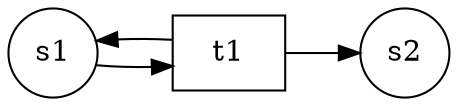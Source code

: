 digraph petrinet{
node[shape=circle];
rankdir=LR;
"s1";
"s2";
"t1" [shape=box];
"s1"->"t1"
"t1"->"s1"
"t1"->"s2"
}